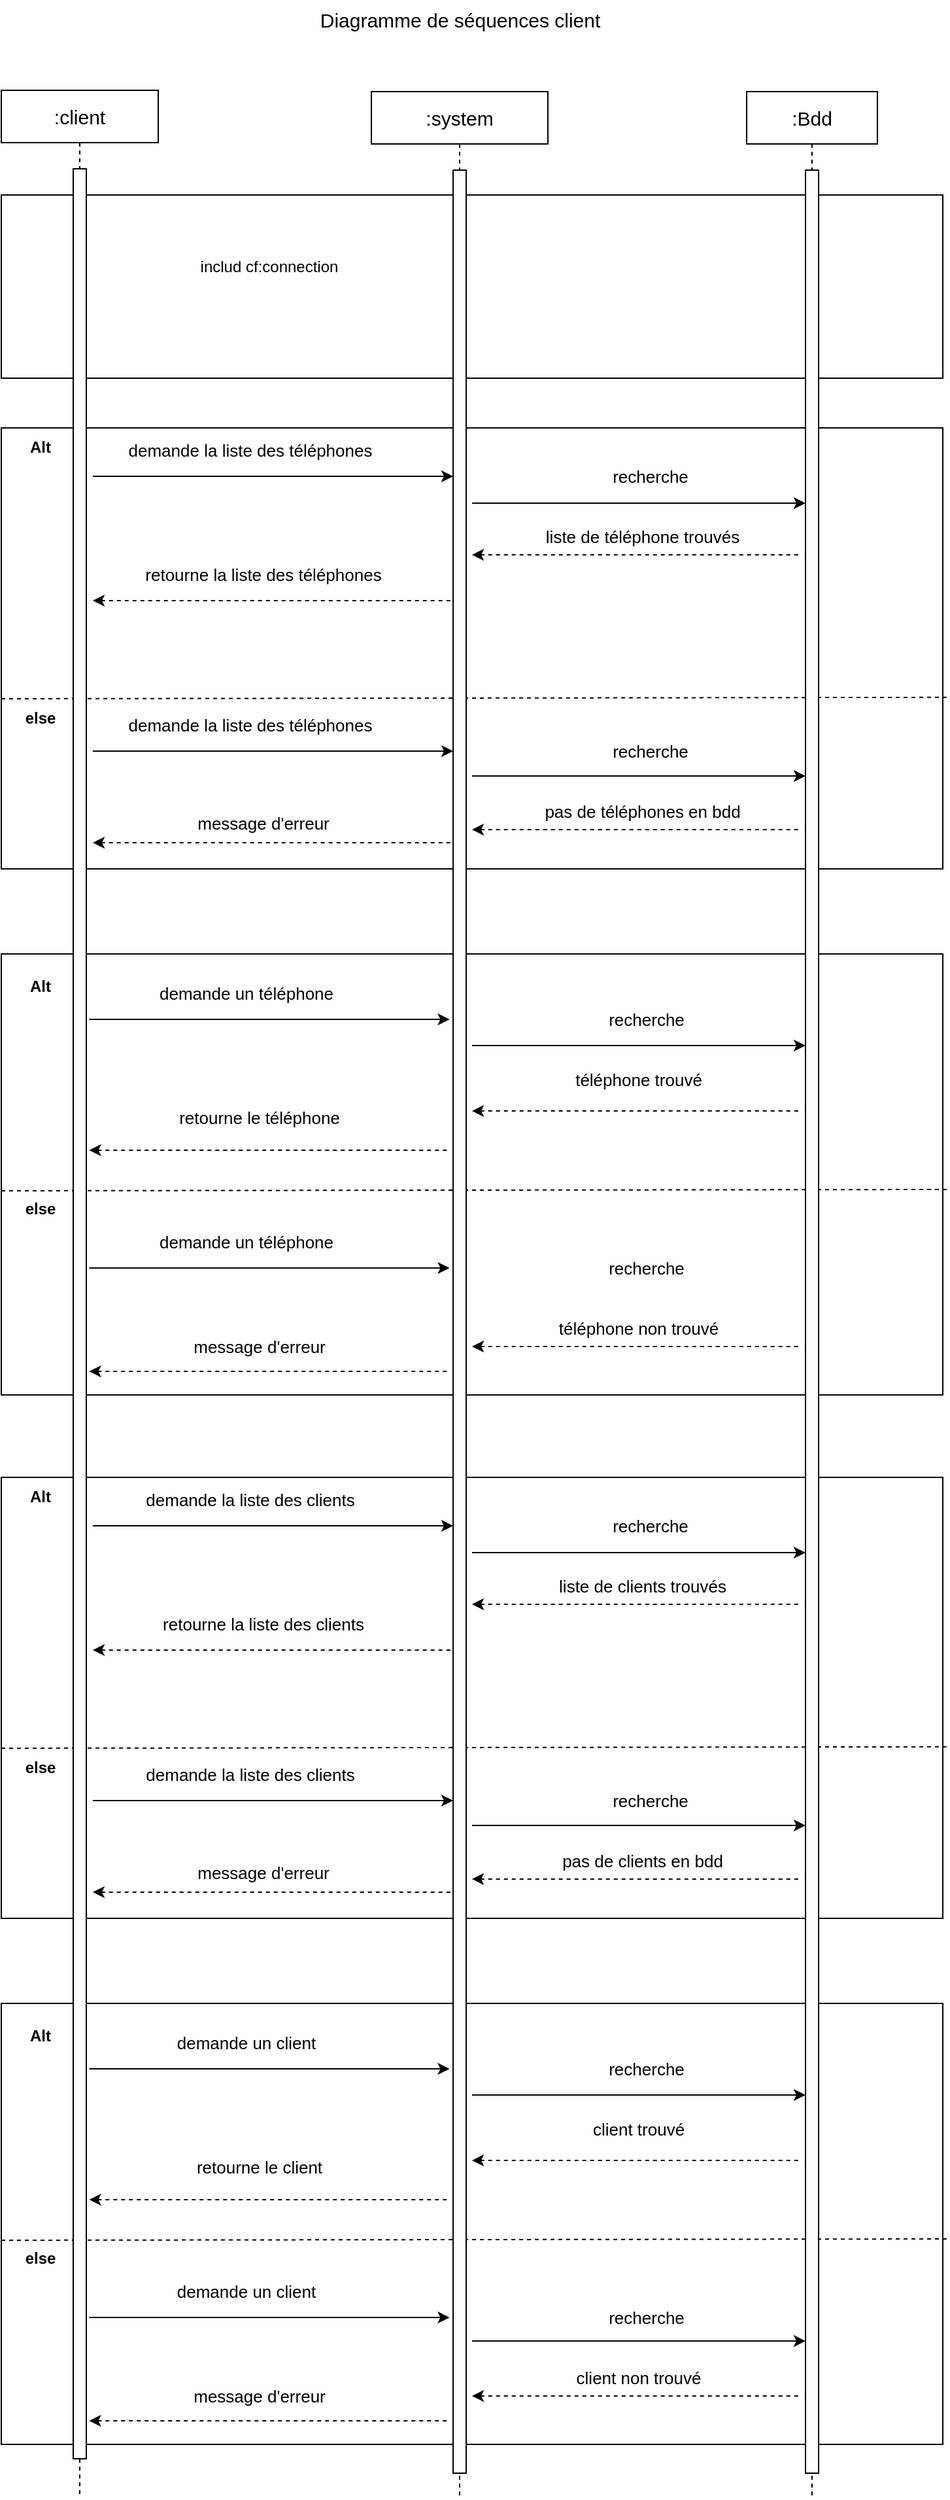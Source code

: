 <mxfile version="24.2.0" type="device">
  <diagram name="Page-1" id="2YBvvXClWsGukQMizWep">
    <mxGraphModel dx="1436" dy="799" grid="1" gridSize="10" guides="1" tooltips="1" connect="1" arrows="1" fold="1" page="1" pageScale="1" pageWidth="850" pageHeight="1100" math="0" shadow="0">
      <root>
        <mxCell id="0" />
        <mxCell id="1" parent="0" />
        <mxCell id="aqZqFW4heJH9aCeEDACL-4" value="" style="rounded=0;whiteSpace=wrap;html=1;" parent="1" vertex="1">
          <mxGeometry x="40" y="378" width="720" height="337" as="geometry" />
        </mxCell>
        <mxCell id="aqZqFW4heJH9aCeEDACL-5" value="" style="endArrow=classic;html=1;rounded=0;" parent="1" edge="1">
          <mxGeometry width="50" height="50" relative="1" as="geometry">
            <mxPoint x="110" y="415" as="sourcePoint" />
            <mxPoint x="385.5" y="415" as="targetPoint" />
          </mxGeometry>
        </mxCell>
        <mxCell id="aqZqFW4heJH9aCeEDACL-6" value="&lt;span style=&quot;font-size: 13px;&quot;&gt;demande la liste des téléphones&lt;/span&gt;" style="edgeLabel;html=1;align=center;verticalAlign=middle;resizable=0;points=[];" parent="aqZqFW4heJH9aCeEDACL-5" vertex="1" connectable="0">
          <mxGeometry x="-0.103" y="3" relative="1" as="geometry">
            <mxPoint x="-4" y="-17" as="offset" />
          </mxGeometry>
        </mxCell>
        <mxCell id="aqZqFW4heJH9aCeEDACL-7" value="&lt;span style=&quot;font-size: 13px;&quot;&gt;recherche&lt;/span&gt;" style="edgeLabel;html=1;align=center;verticalAlign=middle;resizable=0;points=[];" parent="aqZqFW4heJH9aCeEDACL-5" vertex="1" connectable="0">
          <mxGeometry x="-0.103" y="3" relative="1" as="geometry">
            <mxPoint x="302" y="3" as="offset" />
          </mxGeometry>
        </mxCell>
        <mxCell id="aqZqFW4heJH9aCeEDACL-8" value="&lt;span style=&quot;font-size: 13px;&quot;&gt;liste de téléphone trouvés&lt;/span&gt;" style="edgeLabel;html=1;align=center;verticalAlign=middle;resizable=0;points=[];" parent="aqZqFW4heJH9aCeEDACL-5" vertex="1" connectable="0">
          <mxGeometry x="-0.103" y="3" relative="1" as="geometry">
            <mxPoint x="296" y="49" as="offset" />
          </mxGeometry>
        </mxCell>
        <mxCell id="aqZqFW4heJH9aCeEDACL-10" value="&lt;span style=&quot;font-size: 13px;&quot;&gt;retourne la liste des téléphones&lt;/span&gt;" style="edgeLabel;html=1;align=center;verticalAlign=middle;resizable=0;points=[];" parent="aqZqFW4heJH9aCeEDACL-5" vertex="1" connectable="0">
          <mxGeometry x="-0.103" y="3" relative="1" as="geometry">
            <mxPoint x="6" y="78" as="offset" />
          </mxGeometry>
        </mxCell>
        <mxCell id="aqZqFW4heJH9aCeEDACL-11" value="&lt;span style=&quot;font-size: 13px;&quot;&gt;message d&#39;erreur&lt;/span&gt;" style="edgeLabel;html=1;align=center;verticalAlign=middle;resizable=0;points=[];" parent="aqZqFW4heJH9aCeEDACL-5" vertex="1" connectable="0">
          <mxGeometry x="-0.103" y="3" relative="1" as="geometry">
            <mxPoint x="6" y="268" as="offset" />
          </mxGeometry>
        </mxCell>
        <mxCell id="aqZqFW4heJH9aCeEDACL-12" value="" style="endArrow=classic;html=1;rounded=0;" parent="1" edge="1">
          <mxGeometry width="50" height="50" relative="1" as="geometry">
            <mxPoint x="400" y="435.5" as="sourcePoint" />
            <mxPoint x="655" y="435.5" as="targetPoint" />
            <Array as="points">
              <mxPoint x="485" y="435.5" />
            </Array>
          </mxGeometry>
        </mxCell>
        <mxCell id="aqZqFW4heJH9aCeEDACL-14" value="" style="endArrow=none;dashed=1;html=1;rounded=0;startArrow=classic;startFill=1;" parent="1" edge="1">
          <mxGeometry width="50" height="50" relative="1" as="geometry">
            <mxPoint x="400" y="475" as="sourcePoint" />
            <mxPoint x="650" y="475" as="targetPoint" />
          </mxGeometry>
        </mxCell>
        <mxCell id="aqZqFW4heJH9aCeEDACL-15" value="" style="endArrow=none;dashed=1;html=1;rounded=0;startArrow=classic;startFill=1;" parent="1" edge="1">
          <mxGeometry width="50" height="50" relative="1" as="geometry">
            <mxPoint x="110" y="510" as="sourcePoint" />
            <mxPoint x="385.5" y="510" as="targetPoint" />
          </mxGeometry>
        </mxCell>
        <mxCell id="aqZqFW4heJH9aCeEDACL-22" value="" style="endArrow=classic;html=1;rounded=0;" parent="1" edge="1">
          <mxGeometry width="50" height="50" relative="1" as="geometry">
            <mxPoint x="110" y="625" as="sourcePoint" />
            <mxPoint x="385.5" y="625" as="targetPoint" />
          </mxGeometry>
        </mxCell>
        <mxCell id="aqZqFW4heJH9aCeEDACL-23" value="&lt;span style=&quot;font-size: 13px;&quot;&gt;demande la liste des téléphones&lt;/span&gt;" style="edgeLabel;html=1;align=center;verticalAlign=middle;resizable=0;points=[];" parent="aqZqFW4heJH9aCeEDACL-22" vertex="1" connectable="0">
          <mxGeometry x="-0.103" y="3" relative="1" as="geometry">
            <mxPoint x="-4" y="-17" as="offset" />
          </mxGeometry>
        </mxCell>
        <mxCell id="aqZqFW4heJH9aCeEDACL-24" value="&lt;span style=&quot;font-size: 13px;&quot;&gt;recherche&lt;/span&gt;" style="edgeLabel;html=1;align=center;verticalAlign=middle;resizable=0;points=[];" parent="aqZqFW4heJH9aCeEDACL-22" vertex="1" connectable="0">
          <mxGeometry x="-0.103" y="3" relative="1" as="geometry">
            <mxPoint x="302" y="3" as="offset" />
          </mxGeometry>
        </mxCell>
        <mxCell id="aqZqFW4heJH9aCeEDACL-25" value="&lt;span style=&quot;font-size: 13px;&quot;&gt;pas de téléphones en bdd&lt;/span&gt;" style="edgeLabel;html=1;align=center;verticalAlign=middle;resizable=0;points=[];" parent="aqZqFW4heJH9aCeEDACL-22" vertex="1" connectable="0">
          <mxGeometry x="-0.103" y="3" relative="1" as="geometry">
            <mxPoint x="296" y="49" as="offset" />
          </mxGeometry>
        </mxCell>
        <mxCell id="aqZqFW4heJH9aCeEDACL-26" value="" style="endArrow=none;dashed=1;html=1;rounded=0;entryX=1.004;entryY=0.611;entryDx=0;entryDy=0;entryPerimeter=0;" parent="1" target="aqZqFW4heJH9aCeEDACL-4" edge="1">
          <mxGeometry width="50" height="50" relative="1" as="geometry">
            <mxPoint x="40" y="585" as="sourcePoint" />
            <mxPoint x="450" y="635" as="targetPoint" />
          </mxGeometry>
        </mxCell>
        <mxCell id="aqZqFW4heJH9aCeEDACL-27" value="&lt;font style=&quot;font-size: 15px;&quot;&gt;Diagramme de séquences client&lt;/font&gt;" style="text;html=1;align=center;verticalAlign=middle;whiteSpace=wrap;rounded=0;" parent="1" vertex="1">
          <mxGeometry x="260.5" y="51" width="260" height="30" as="geometry" />
        </mxCell>
        <mxCell id="aqZqFW4heJH9aCeEDACL-28" value="" style="endArrow=classic;html=1;rounded=0;" parent="1" edge="1">
          <mxGeometry width="50" height="50" relative="1" as="geometry">
            <mxPoint x="400" y="644" as="sourcePoint" />
            <mxPoint x="655" y="644" as="targetPoint" />
          </mxGeometry>
        </mxCell>
        <mxCell id="aqZqFW4heJH9aCeEDACL-29" value="" style="endArrow=none;dashed=1;html=1;rounded=0;startArrow=classic;startFill=1;" parent="1" edge="1">
          <mxGeometry width="50" height="50" relative="1" as="geometry">
            <mxPoint x="400" y="685" as="sourcePoint" />
            <mxPoint x="650" y="685" as="targetPoint" />
          </mxGeometry>
        </mxCell>
        <mxCell id="aqZqFW4heJH9aCeEDACL-30" value="" style="endArrow=none;dashed=1;html=1;rounded=0;startArrow=classic;startFill=1;" parent="1" edge="1">
          <mxGeometry width="50" height="50" relative="1" as="geometry">
            <mxPoint x="110" y="695" as="sourcePoint" />
            <mxPoint x="385.5" y="695" as="targetPoint" />
          </mxGeometry>
        </mxCell>
        <mxCell id="aqZqFW4heJH9aCeEDACL-31" value="&lt;b&gt;else&lt;/b&gt;" style="text;html=1;align=center;verticalAlign=middle;whiteSpace=wrap;rounded=0;" parent="1" vertex="1">
          <mxGeometry x="40" y="585" width="60" height="30" as="geometry" />
        </mxCell>
        <mxCell id="aqZqFW4heJH9aCeEDACL-32" value="&lt;b&gt;Alt&lt;/b&gt;" style="text;html=1;align=center;verticalAlign=middle;whiteSpace=wrap;rounded=0;" parent="1" vertex="1">
          <mxGeometry x="40" y="378" width="60" height="30" as="geometry" />
        </mxCell>
        <mxCell id="aqZqFW4heJH9aCeEDACL-65" value="" style="rounded=0;whiteSpace=wrap;html=1;" parent="1" vertex="1">
          <mxGeometry x="40" y="200" width="720" height="140" as="geometry" />
        </mxCell>
        <mxCell id="aqZqFW4heJH9aCeEDACL-66" value="includ cf:connection" style="text;html=1;align=center;verticalAlign=middle;whiteSpace=wrap;rounded=0;" parent="1" vertex="1">
          <mxGeometry x="130" y="240" width="230" height="30" as="geometry" />
        </mxCell>
        <mxCell id="aqZqFW4heJH9aCeEDACL-69" value="" style="rounded=0;whiteSpace=wrap;html=1;" parent="1" vertex="1">
          <mxGeometry x="40" y="780" width="720" height="337" as="geometry" />
        </mxCell>
        <mxCell id="aqZqFW4heJH9aCeEDACL-70" value="&lt;b&gt;Alt&lt;/b&gt;" style="text;html=1;align=center;verticalAlign=middle;whiteSpace=wrap;rounded=0;" parent="1" vertex="1">
          <mxGeometry x="40" y="790" width="60" height="30" as="geometry" />
        </mxCell>
        <mxCell id="aqZqFW4heJH9aCeEDACL-77" value="" style="endArrow=classic;html=1;rounded=0;" parent="1" edge="1">
          <mxGeometry width="50" height="50" relative="1" as="geometry">
            <mxPoint x="107.25" y="830" as="sourcePoint" />
            <mxPoint x="382.75" y="830" as="targetPoint" />
          </mxGeometry>
        </mxCell>
        <mxCell id="aqZqFW4heJH9aCeEDACL-78" value="&lt;span style=&quot;font-size: 13px;&quot;&gt;demande un téléphone&lt;/span&gt;" style="edgeLabel;html=1;align=center;verticalAlign=middle;resizable=0;points=[];" parent="aqZqFW4heJH9aCeEDACL-77" vertex="1" connectable="0">
          <mxGeometry x="-0.103" y="3" relative="1" as="geometry">
            <mxPoint x="-4" y="-17" as="offset" />
          </mxGeometry>
        </mxCell>
        <mxCell id="aqZqFW4heJH9aCeEDACL-79" value="&lt;span style=&quot;font-size: 13px;&quot;&gt;recherche&lt;/span&gt;" style="edgeLabel;html=1;align=center;verticalAlign=middle;resizable=0;points=[];" parent="aqZqFW4heJH9aCeEDACL-77" vertex="1" connectable="0">
          <mxGeometry x="-0.103" y="3" relative="1" as="geometry">
            <mxPoint x="302" y="3" as="offset" />
          </mxGeometry>
        </mxCell>
        <mxCell id="aqZqFW4heJH9aCeEDACL-80" value="&lt;span style=&quot;font-size: 13px;&quot;&gt;téléphone trouvé&lt;/span&gt;" style="edgeLabel;html=1;align=center;verticalAlign=middle;resizable=0;points=[];" parent="aqZqFW4heJH9aCeEDACL-77" vertex="1" connectable="0">
          <mxGeometry x="-0.103" y="3" relative="1" as="geometry">
            <mxPoint x="296" y="49" as="offset" />
          </mxGeometry>
        </mxCell>
        <mxCell id="aqZqFW4heJH9aCeEDACL-81" value="&lt;span style=&quot;font-size: 13px;&quot;&gt;retourne le téléphone&lt;/span&gt;" style="edgeLabel;html=1;align=center;verticalAlign=middle;resizable=0;points=[];" parent="aqZqFW4heJH9aCeEDACL-77" vertex="1" connectable="0">
          <mxGeometry x="-0.103" y="3" relative="1" as="geometry">
            <mxPoint x="6" y="78" as="offset" />
          </mxGeometry>
        </mxCell>
        <mxCell id="aqZqFW4heJH9aCeEDACL-82" value="&lt;span style=&quot;font-size: 13px;&quot;&gt;message d&#39;erreur&lt;/span&gt;" style="edgeLabel;html=1;align=center;verticalAlign=middle;resizable=0;points=[];" parent="aqZqFW4heJH9aCeEDACL-77" vertex="1" connectable="0">
          <mxGeometry x="-0.103" y="3" relative="1" as="geometry">
            <mxPoint x="6" y="253" as="offset" />
          </mxGeometry>
        </mxCell>
        <mxCell id="aqZqFW4heJH9aCeEDACL-83" value="" style="endArrow=classic;html=1;rounded=0;" parent="1" edge="1">
          <mxGeometry width="50" height="50" relative="1" as="geometry">
            <mxPoint x="400" y="850" as="sourcePoint" />
            <mxPoint x="655" y="850" as="targetPoint" />
            <Array as="points">
              <mxPoint x="485" y="850" />
            </Array>
          </mxGeometry>
        </mxCell>
        <mxCell id="aqZqFW4heJH9aCeEDACL-84" value="" style="endArrow=none;dashed=1;html=1;rounded=0;startArrow=classic;startFill=1;" parent="1" edge="1">
          <mxGeometry width="50" height="50" relative="1" as="geometry">
            <mxPoint x="400" y="900" as="sourcePoint" />
            <mxPoint x="650" y="900" as="targetPoint" />
          </mxGeometry>
        </mxCell>
        <mxCell id="aqZqFW4heJH9aCeEDACL-85" value="" style="endArrow=none;dashed=1;html=1;rounded=0;startArrow=classic;startFill=1;" parent="1" edge="1">
          <mxGeometry width="50" height="50" relative="1" as="geometry">
            <mxPoint x="107.25" y="930" as="sourcePoint" />
            <mxPoint x="382.75" y="930" as="targetPoint" />
          </mxGeometry>
        </mxCell>
        <mxCell id="aqZqFW4heJH9aCeEDACL-86" value="" style="endArrow=none;dashed=1;html=1;rounded=0;entryX=1.004;entryY=0.611;entryDx=0;entryDy=0;entryPerimeter=0;" parent="1" edge="1">
          <mxGeometry width="50" height="50" relative="1" as="geometry">
            <mxPoint x="40" y="961" as="sourcePoint" />
            <mxPoint x="763" y="960" as="targetPoint" />
          </mxGeometry>
        </mxCell>
        <mxCell id="aqZqFW4heJH9aCeEDACL-87" value="" style="endArrow=classic;html=1;rounded=0;" parent="1" edge="1">
          <mxGeometry width="50" height="50" relative="1" as="geometry">
            <mxPoint x="107.25" y="1020" as="sourcePoint" />
            <mxPoint x="382.75" y="1020" as="targetPoint" />
          </mxGeometry>
        </mxCell>
        <mxCell id="aqZqFW4heJH9aCeEDACL-88" value="&lt;span style=&quot;font-size: 13px;&quot;&gt;demande un téléphone&lt;/span&gt;" style="edgeLabel;html=1;align=center;verticalAlign=middle;resizable=0;points=[];" parent="aqZqFW4heJH9aCeEDACL-87" vertex="1" connectable="0">
          <mxGeometry x="-0.103" y="3" relative="1" as="geometry">
            <mxPoint x="-4" y="-17" as="offset" />
          </mxGeometry>
        </mxCell>
        <mxCell id="aqZqFW4heJH9aCeEDACL-89" value="&lt;span style=&quot;font-size: 13px;&quot;&gt;recherche&lt;/span&gt;" style="edgeLabel;html=1;align=center;verticalAlign=middle;resizable=0;points=[];" parent="aqZqFW4heJH9aCeEDACL-87" vertex="1" connectable="0">
          <mxGeometry x="-0.103" y="3" relative="1" as="geometry">
            <mxPoint x="302" y="3" as="offset" />
          </mxGeometry>
        </mxCell>
        <mxCell id="aqZqFW4heJH9aCeEDACL-90" value="&lt;span style=&quot;font-size: 13px;&quot;&gt;téléphone non trouvé&lt;/span&gt;" style="edgeLabel;html=1;align=center;verticalAlign=middle;resizable=0;points=[];" parent="aqZqFW4heJH9aCeEDACL-87" vertex="1" connectable="0">
          <mxGeometry x="-0.103" y="3" relative="1" as="geometry">
            <mxPoint x="296" y="49" as="offset" />
          </mxGeometry>
        </mxCell>
        <mxCell id="aqZqFW4heJH9aCeEDACL-91" value="" style="endArrow=none;dashed=1;html=1;rounded=0;startArrow=classic;startFill=1;" parent="1" edge="1">
          <mxGeometry width="50" height="50" relative="1" as="geometry">
            <mxPoint x="107.25" y="1099" as="sourcePoint" />
            <mxPoint x="382.75" y="1099" as="targetPoint" />
          </mxGeometry>
        </mxCell>
        <mxCell id="aqZqFW4heJH9aCeEDACL-92" value="" style="endArrow=none;dashed=1;html=1;rounded=0;startArrow=classic;startFill=1;" parent="1" edge="1">
          <mxGeometry width="50" height="50" relative="1" as="geometry">
            <mxPoint x="400" y="1080" as="sourcePoint" />
            <mxPoint x="650" y="1080" as="targetPoint" />
          </mxGeometry>
        </mxCell>
        <mxCell id="aqZqFW4heJH9aCeEDACL-93" value="&lt;b&gt;else&lt;/b&gt;" style="text;html=1;align=center;verticalAlign=middle;whiteSpace=wrap;rounded=0;" parent="1" vertex="1">
          <mxGeometry x="40" y="960" width="60" height="30" as="geometry" />
        </mxCell>
        <mxCell id="xH3tdmg4pDmadv0jqBO6-1" value="" style="rounded=0;whiteSpace=wrap;html=1;" vertex="1" parent="1">
          <mxGeometry x="40" y="1180" width="720" height="337" as="geometry" />
        </mxCell>
        <mxCell id="xH3tdmg4pDmadv0jqBO6-2" value="" style="endArrow=classic;html=1;rounded=0;" edge="1" parent="1">
          <mxGeometry width="50" height="50" relative="1" as="geometry">
            <mxPoint x="110" y="1217" as="sourcePoint" />
            <mxPoint x="385.5" y="1217" as="targetPoint" />
          </mxGeometry>
        </mxCell>
        <mxCell id="xH3tdmg4pDmadv0jqBO6-3" value="&lt;span style=&quot;font-size: 13px;&quot;&gt;demande la liste des clients&lt;/span&gt;" style="edgeLabel;html=1;align=center;verticalAlign=middle;resizable=0;points=[];" vertex="1" connectable="0" parent="xH3tdmg4pDmadv0jqBO6-2">
          <mxGeometry x="-0.103" y="3" relative="1" as="geometry">
            <mxPoint x="-4" y="-17" as="offset" />
          </mxGeometry>
        </mxCell>
        <mxCell id="xH3tdmg4pDmadv0jqBO6-4" value="&lt;span style=&quot;font-size: 13px;&quot;&gt;recherche&lt;/span&gt;" style="edgeLabel;html=1;align=center;verticalAlign=middle;resizable=0;points=[];" vertex="1" connectable="0" parent="xH3tdmg4pDmadv0jqBO6-2">
          <mxGeometry x="-0.103" y="3" relative="1" as="geometry">
            <mxPoint x="302" y="3" as="offset" />
          </mxGeometry>
        </mxCell>
        <mxCell id="xH3tdmg4pDmadv0jqBO6-5" value="&lt;span style=&quot;font-size: 13px;&quot;&gt;liste de clients trouvés&lt;/span&gt;" style="edgeLabel;html=1;align=center;verticalAlign=middle;resizable=0;points=[];" vertex="1" connectable="0" parent="xH3tdmg4pDmadv0jqBO6-2">
          <mxGeometry x="-0.103" y="3" relative="1" as="geometry">
            <mxPoint x="296" y="49" as="offset" />
          </mxGeometry>
        </mxCell>
        <mxCell id="xH3tdmg4pDmadv0jqBO6-6" value="&lt;span style=&quot;font-size: 13px;&quot;&gt;retourne la liste des clients&lt;/span&gt;" style="edgeLabel;html=1;align=center;verticalAlign=middle;resizable=0;points=[];" vertex="1" connectable="0" parent="xH3tdmg4pDmadv0jqBO6-2">
          <mxGeometry x="-0.103" y="3" relative="1" as="geometry">
            <mxPoint x="6" y="78" as="offset" />
          </mxGeometry>
        </mxCell>
        <mxCell id="xH3tdmg4pDmadv0jqBO6-7" value="&lt;span style=&quot;font-size: 13px;&quot;&gt;message d&#39;erreur&lt;/span&gt;" style="edgeLabel;html=1;align=center;verticalAlign=middle;resizable=0;points=[];" vertex="1" connectable="0" parent="xH3tdmg4pDmadv0jqBO6-2">
          <mxGeometry x="-0.103" y="3" relative="1" as="geometry">
            <mxPoint x="6" y="268" as="offset" />
          </mxGeometry>
        </mxCell>
        <mxCell id="xH3tdmg4pDmadv0jqBO6-8" value="" style="endArrow=classic;html=1;rounded=0;" edge="1" parent="1">
          <mxGeometry width="50" height="50" relative="1" as="geometry">
            <mxPoint x="400" y="1237.5" as="sourcePoint" />
            <mxPoint x="655" y="1237.5" as="targetPoint" />
            <Array as="points">
              <mxPoint x="485" y="1237.5" />
            </Array>
          </mxGeometry>
        </mxCell>
        <mxCell id="xH3tdmg4pDmadv0jqBO6-9" value="" style="endArrow=none;dashed=1;html=1;rounded=0;startArrow=classic;startFill=1;" edge="1" parent="1">
          <mxGeometry width="50" height="50" relative="1" as="geometry">
            <mxPoint x="400" y="1277" as="sourcePoint" />
            <mxPoint x="650" y="1277" as="targetPoint" />
          </mxGeometry>
        </mxCell>
        <mxCell id="xH3tdmg4pDmadv0jqBO6-10" value="" style="endArrow=none;dashed=1;html=1;rounded=0;startArrow=classic;startFill=1;" edge="1" parent="1">
          <mxGeometry width="50" height="50" relative="1" as="geometry">
            <mxPoint x="110" y="1312" as="sourcePoint" />
            <mxPoint x="385.5" y="1312" as="targetPoint" />
          </mxGeometry>
        </mxCell>
        <mxCell id="xH3tdmg4pDmadv0jqBO6-11" value="" style="endArrow=classic;html=1;rounded=0;" edge="1" parent="1">
          <mxGeometry width="50" height="50" relative="1" as="geometry">
            <mxPoint x="110" y="1427" as="sourcePoint" />
            <mxPoint x="385.5" y="1427" as="targetPoint" />
          </mxGeometry>
        </mxCell>
        <mxCell id="xH3tdmg4pDmadv0jqBO6-12" value="&lt;span style=&quot;font-size: 13px;&quot;&gt;demande la liste des clients&lt;/span&gt;" style="edgeLabel;html=1;align=center;verticalAlign=middle;resizable=0;points=[];" vertex="1" connectable="0" parent="xH3tdmg4pDmadv0jqBO6-11">
          <mxGeometry x="-0.103" y="3" relative="1" as="geometry">
            <mxPoint x="-4" y="-17" as="offset" />
          </mxGeometry>
        </mxCell>
        <mxCell id="xH3tdmg4pDmadv0jqBO6-13" value="&lt;span style=&quot;font-size: 13px;&quot;&gt;recherche&lt;/span&gt;" style="edgeLabel;html=1;align=center;verticalAlign=middle;resizable=0;points=[];" vertex="1" connectable="0" parent="xH3tdmg4pDmadv0jqBO6-11">
          <mxGeometry x="-0.103" y="3" relative="1" as="geometry">
            <mxPoint x="302" y="3" as="offset" />
          </mxGeometry>
        </mxCell>
        <mxCell id="xH3tdmg4pDmadv0jqBO6-14" value="&lt;span style=&quot;font-size: 13px;&quot;&gt;pas de clients en bdd&lt;/span&gt;" style="edgeLabel;html=1;align=center;verticalAlign=middle;resizable=0;points=[];" vertex="1" connectable="0" parent="xH3tdmg4pDmadv0jqBO6-11">
          <mxGeometry x="-0.103" y="3" relative="1" as="geometry">
            <mxPoint x="296" y="49" as="offset" />
          </mxGeometry>
        </mxCell>
        <mxCell id="xH3tdmg4pDmadv0jqBO6-15" value="" style="endArrow=none;dashed=1;html=1;rounded=0;entryX=1.004;entryY=0.611;entryDx=0;entryDy=0;entryPerimeter=0;" edge="1" parent="1" target="xH3tdmg4pDmadv0jqBO6-1">
          <mxGeometry width="50" height="50" relative="1" as="geometry">
            <mxPoint x="40" y="1387" as="sourcePoint" />
            <mxPoint x="450" y="1437" as="targetPoint" />
          </mxGeometry>
        </mxCell>
        <mxCell id="xH3tdmg4pDmadv0jqBO6-16" value="" style="endArrow=classic;html=1;rounded=0;" edge="1" parent="1">
          <mxGeometry width="50" height="50" relative="1" as="geometry">
            <mxPoint x="400" y="1446" as="sourcePoint" />
            <mxPoint x="655" y="1446" as="targetPoint" />
          </mxGeometry>
        </mxCell>
        <mxCell id="xH3tdmg4pDmadv0jqBO6-17" value="" style="endArrow=none;dashed=1;html=1;rounded=0;startArrow=classic;startFill=1;" edge="1" parent="1">
          <mxGeometry width="50" height="50" relative="1" as="geometry">
            <mxPoint x="400" y="1487" as="sourcePoint" />
            <mxPoint x="650" y="1487" as="targetPoint" />
          </mxGeometry>
        </mxCell>
        <mxCell id="xH3tdmg4pDmadv0jqBO6-18" value="" style="endArrow=none;dashed=1;html=1;rounded=0;startArrow=classic;startFill=1;" edge="1" parent="1">
          <mxGeometry width="50" height="50" relative="1" as="geometry">
            <mxPoint x="110" y="1497" as="sourcePoint" />
            <mxPoint x="385.5" y="1497" as="targetPoint" />
          </mxGeometry>
        </mxCell>
        <mxCell id="xH3tdmg4pDmadv0jqBO6-19" value="&lt;b&gt;else&lt;/b&gt;" style="text;html=1;align=center;verticalAlign=middle;whiteSpace=wrap;rounded=0;" vertex="1" parent="1">
          <mxGeometry x="40" y="1387" width="60" height="30" as="geometry" />
        </mxCell>
        <mxCell id="xH3tdmg4pDmadv0jqBO6-20" value="&lt;b&gt;Alt&lt;/b&gt;" style="text;html=1;align=center;verticalAlign=middle;whiteSpace=wrap;rounded=0;" vertex="1" parent="1">
          <mxGeometry x="40" y="1180" width="60" height="30" as="geometry" />
        </mxCell>
        <mxCell id="xH3tdmg4pDmadv0jqBO6-21" value="" style="rounded=0;whiteSpace=wrap;html=1;" vertex="1" parent="1">
          <mxGeometry x="40" y="1582" width="720" height="337" as="geometry" />
        </mxCell>
        <mxCell id="xH3tdmg4pDmadv0jqBO6-22" value="&lt;b&gt;Alt&lt;/b&gt;" style="text;html=1;align=center;verticalAlign=middle;whiteSpace=wrap;rounded=0;" vertex="1" parent="1">
          <mxGeometry x="40" y="1592" width="60" height="30" as="geometry" />
        </mxCell>
        <mxCell id="xH3tdmg4pDmadv0jqBO6-23" value="" style="endArrow=classic;html=1;rounded=0;" edge="1" parent="1">
          <mxGeometry width="50" height="50" relative="1" as="geometry">
            <mxPoint x="107.25" y="1632" as="sourcePoint" />
            <mxPoint x="382.75" y="1632" as="targetPoint" />
          </mxGeometry>
        </mxCell>
        <mxCell id="xH3tdmg4pDmadv0jqBO6-24" value="&lt;span style=&quot;font-size: 13px;&quot;&gt;demande un client&lt;/span&gt;" style="edgeLabel;html=1;align=center;verticalAlign=middle;resizable=0;points=[];" vertex="1" connectable="0" parent="xH3tdmg4pDmadv0jqBO6-23">
          <mxGeometry x="-0.103" y="3" relative="1" as="geometry">
            <mxPoint x="-4" y="-17" as="offset" />
          </mxGeometry>
        </mxCell>
        <mxCell id="xH3tdmg4pDmadv0jqBO6-25" value="&lt;span style=&quot;font-size: 13px;&quot;&gt;recherche&lt;/span&gt;" style="edgeLabel;html=1;align=center;verticalAlign=middle;resizable=0;points=[];" vertex="1" connectable="0" parent="xH3tdmg4pDmadv0jqBO6-23">
          <mxGeometry x="-0.103" y="3" relative="1" as="geometry">
            <mxPoint x="302" y="3" as="offset" />
          </mxGeometry>
        </mxCell>
        <mxCell id="xH3tdmg4pDmadv0jqBO6-26" value="&lt;span style=&quot;font-size: 13px;&quot;&gt;client trouvé&lt;/span&gt;" style="edgeLabel;html=1;align=center;verticalAlign=middle;resizable=0;points=[];" vertex="1" connectable="0" parent="xH3tdmg4pDmadv0jqBO6-23">
          <mxGeometry x="-0.103" y="3" relative="1" as="geometry">
            <mxPoint x="296" y="49" as="offset" />
          </mxGeometry>
        </mxCell>
        <mxCell id="xH3tdmg4pDmadv0jqBO6-27" value="&lt;span style=&quot;font-size: 13px;&quot;&gt;retourne le client&lt;/span&gt;" style="edgeLabel;html=1;align=center;verticalAlign=middle;resizable=0;points=[];" vertex="1" connectable="0" parent="xH3tdmg4pDmadv0jqBO6-23">
          <mxGeometry x="-0.103" y="3" relative="1" as="geometry">
            <mxPoint x="6" y="78" as="offset" />
          </mxGeometry>
        </mxCell>
        <mxCell id="xH3tdmg4pDmadv0jqBO6-28" value="&lt;span style=&quot;font-size: 13px;&quot;&gt;message d&#39;erreur&lt;/span&gt;" style="edgeLabel;html=1;align=center;verticalAlign=middle;resizable=0;points=[];" vertex="1" connectable="0" parent="xH3tdmg4pDmadv0jqBO6-23">
          <mxGeometry x="-0.103" y="3" relative="1" as="geometry">
            <mxPoint x="6" y="253" as="offset" />
          </mxGeometry>
        </mxCell>
        <mxCell id="xH3tdmg4pDmadv0jqBO6-29" value="" style="endArrow=classic;html=1;rounded=0;" edge="1" parent="1">
          <mxGeometry width="50" height="50" relative="1" as="geometry">
            <mxPoint x="400" y="1652" as="sourcePoint" />
            <mxPoint x="655" y="1652" as="targetPoint" />
            <Array as="points">
              <mxPoint x="485" y="1652" />
            </Array>
          </mxGeometry>
        </mxCell>
        <mxCell id="xH3tdmg4pDmadv0jqBO6-30" value="" style="endArrow=none;dashed=1;html=1;rounded=0;startArrow=classic;startFill=1;" edge="1" parent="1">
          <mxGeometry width="50" height="50" relative="1" as="geometry">
            <mxPoint x="400" y="1702" as="sourcePoint" />
            <mxPoint x="650" y="1702" as="targetPoint" />
          </mxGeometry>
        </mxCell>
        <mxCell id="xH3tdmg4pDmadv0jqBO6-31" value="" style="endArrow=none;dashed=1;html=1;rounded=0;startArrow=classic;startFill=1;" edge="1" parent="1">
          <mxGeometry width="50" height="50" relative="1" as="geometry">
            <mxPoint x="107.25" y="1732" as="sourcePoint" />
            <mxPoint x="382.75" y="1732" as="targetPoint" />
          </mxGeometry>
        </mxCell>
        <mxCell id="xH3tdmg4pDmadv0jqBO6-32" value="" style="endArrow=none;dashed=1;html=1;rounded=0;entryX=1.004;entryY=0.611;entryDx=0;entryDy=0;entryPerimeter=0;" edge="1" parent="1">
          <mxGeometry width="50" height="50" relative="1" as="geometry">
            <mxPoint x="40" y="1763" as="sourcePoint" />
            <mxPoint x="763" y="1762" as="targetPoint" />
          </mxGeometry>
        </mxCell>
        <mxCell id="xH3tdmg4pDmadv0jqBO6-33" value="" style="endArrow=classic;html=1;rounded=0;" edge="1" parent="1">
          <mxGeometry width="50" height="50" relative="1" as="geometry">
            <mxPoint x="107.25" y="1822" as="sourcePoint" />
            <mxPoint x="382.75" y="1822" as="targetPoint" />
          </mxGeometry>
        </mxCell>
        <mxCell id="xH3tdmg4pDmadv0jqBO6-34" value="&lt;span style=&quot;font-size: 13px;&quot;&gt;demande un client&lt;/span&gt;" style="edgeLabel;html=1;align=center;verticalAlign=middle;resizable=0;points=[];" vertex="1" connectable="0" parent="xH3tdmg4pDmadv0jqBO6-33">
          <mxGeometry x="-0.103" y="3" relative="1" as="geometry">
            <mxPoint x="-4" y="-17" as="offset" />
          </mxGeometry>
        </mxCell>
        <mxCell id="xH3tdmg4pDmadv0jqBO6-35" value="&lt;span style=&quot;font-size: 13px;&quot;&gt;recherche&lt;/span&gt;" style="edgeLabel;html=1;align=center;verticalAlign=middle;resizable=0;points=[];" vertex="1" connectable="0" parent="xH3tdmg4pDmadv0jqBO6-33">
          <mxGeometry x="-0.103" y="3" relative="1" as="geometry">
            <mxPoint x="302" y="3" as="offset" />
          </mxGeometry>
        </mxCell>
        <mxCell id="xH3tdmg4pDmadv0jqBO6-36" value="&lt;span style=&quot;font-size: 13px;&quot;&gt;client non trouvé&lt;/span&gt;" style="edgeLabel;html=1;align=center;verticalAlign=middle;resizable=0;points=[];" vertex="1" connectable="0" parent="xH3tdmg4pDmadv0jqBO6-33">
          <mxGeometry x="-0.103" y="3" relative="1" as="geometry">
            <mxPoint x="296" y="49" as="offset" />
          </mxGeometry>
        </mxCell>
        <mxCell id="xH3tdmg4pDmadv0jqBO6-37" value="" style="endArrow=none;dashed=1;html=1;rounded=0;startArrow=classic;startFill=1;" edge="1" parent="1">
          <mxGeometry width="50" height="50" relative="1" as="geometry">
            <mxPoint x="107.25" y="1901" as="sourcePoint" />
            <mxPoint x="382.75" y="1901" as="targetPoint" />
          </mxGeometry>
        </mxCell>
        <mxCell id="xH3tdmg4pDmadv0jqBO6-38" value="" style="endArrow=none;dashed=1;html=1;rounded=0;startArrow=classic;startFill=1;" edge="1" parent="1">
          <mxGeometry width="50" height="50" relative="1" as="geometry">
            <mxPoint x="400" y="1882" as="sourcePoint" />
            <mxPoint x="650" y="1882" as="targetPoint" />
          </mxGeometry>
        </mxCell>
        <mxCell id="xH3tdmg4pDmadv0jqBO6-39" value="&lt;b&gt;else&lt;/b&gt;" style="text;html=1;align=center;verticalAlign=middle;whiteSpace=wrap;rounded=0;" vertex="1" parent="1">
          <mxGeometry x="40" y="1762" width="60" height="30" as="geometry" />
        </mxCell>
        <mxCell id="xH3tdmg4pDmadv0jqBO6-41" value="&lt;font style=&quot;font-size: 15px;&quot;&gt;:client&lt;/font&gt;" style="shape=umlLifeline;perimeter=lifelinePerimeter;whiteSpace=wrap;html=1;container=0;dropTarget=0;collapsible=0;recursiveResize=0;outlineConnect=0;portConstraint=eastwest;newEdgeStyle={&quot;edgeStyle&quot;:&quot;elbowEdgeStyle&quot;,&quot;elbow&quot;:&quot;vertical&quot;,&quot;curved&quot;:0,&quot;rounded&quot;:0};" vertex="1" parent="1">
          <mxGeometry x="40" y="120" width="120" height="1840" as="geometry" />
        </mxCell>
        <mxCell id="xH3tdmg4pDmadv0jqBO6-42" value="" style="html=1;points=[];perimeter=orthogonalPerimeter;outlineConnect=0;targetShapes=umlLifeline;portConstraint=eastwest;newEdgeStyle={&quot;edgeStyle&quot;:&quot;elbowEdgeStyle&quot;,&quot;elbow&quot;:&quot;vertical&quot;,&quot;curved&quot;:0,&quot;rounded&quot;:0};" vertex="1" parent="xH3tdmg4pDmadv0jqBO6-41">
          <mxGeometry x="55" y="60" width="10" height="1750" as="geometry" />
        </mxCell>
        <mxCell id="xH3tdmg4pDmadv0jqBO6-43" value="&lt;font style=&quot;font-size: 15px;&quot;&gt;:system&lt;/font&gt;" style="shape=umlLifeline;perimeter=lifelinePerimeter;whiteSpace=wrap;html=1;container=0;dropTarget=0;collapsible=0;recursiveResize=0;outlineConnect=0;portConstraint=eastwest;newEdgeStyle={&quot;edgeStyle&quot;:&quot;elbowEdgeStyle&quot;,&quot;elbow&quot;:&quot;vertical&quot;,&quot;curved&quot;:0,&quot;rounded&quot;:0};" vertex="1" parent="1">
          <mxGeometry x="323" y="121" width="135" height="1839" as="geometry" />
        </mxCell>
        <mxCell id="xH3tdmg4pDmadv0jqBO6-44" value="" style="html=1;points=[];perimeter=orthogonalPerimeter;outlineConnect=0;targetShapes=umlLifeline;portConstraint=eastwest;newEdgeStyle={&quot;edgeStyle&quot;:&quot;elbowEdgeStyle&quot;,&quot;elbow&quot;:&quot;vertical&quot;,&quot;curved&quot;:0,&quot;rounded&quot;:0};" vertex="1" parent="xH3tdmg4pDmadv0jqBO6-43">
          <mxGeometry x="62.5" y="60" width="10" height="1760" as="geometry" />
        </mxCell>
        <mxCell id="xH3tdmg4pDmadv0jqBO6-45" value="&lt;font style=&quot;font-size: 15px;&quot;&gt;:Bdd&lt;/font&gt;" style="shape=umlLifeline;perimeter=lifelinePerimeter;whiteSpace=wrap;html=1;container=0;dropTarget=0;collapsible=0;recursiveResize=0;outlineConnect=0;portConstraint=eastwest;newEdgeStyle={&quot;edgeStyle&quot;:&quot;elbowEdgeStyle&quot;,&quot;elbow&quot;:&quot;vertical&quot;,&quot;curved&quot;:0,&quot;rounded&quot;:0};" vertex="1" parent="1">
          <mxGeometry x="610" y="121" width="100" height="1839" as="geometry" />
        </mxCell>
        <mxCell id="xH3tdmg4pDmadv0jqBO6-46" value="" style="html=1;points=[];perimeter=orthogonalPerimeter;outlineConnect=0;targetShapes=umlLifeline;portConstraint=eastwest;newEdgeStyle={&quot;edgeStyle&quot;:&quot;elbowEdgeStyle&quot;,&quot;elbow&quot;:&quot;vertical&quot;,&quot;curved&quot;:0,&quot;rounded&quot;:0};" vertex="1" parent="xH3tdmg4pDmadv0jqBO6-45">
          <mxGeometry x="45" y="60" width="10" height="1760" as="geometry" />
        </mxCell>
        <mxCell id="xH3tdmg4pDmadv0jqBO6-47" value="" style="endArrow=classic;html=1;rounded=0;" edge="1" parent="1">
          <mxGeometry width="50" height="50" relative="1" as="geometry">
            <mxPoint x="400" y="1840" as="sourcePoint" />
            <mxPoint x="655" y="1840" as="targetPoint" />
            <Array as="points">
              <mxPoint x="485" y="1840" />
            </Array>
          </mxGeometry>
        </mxCell>
      </root>
    </mxGraphModel>
  </diagram>
</mxfile>

